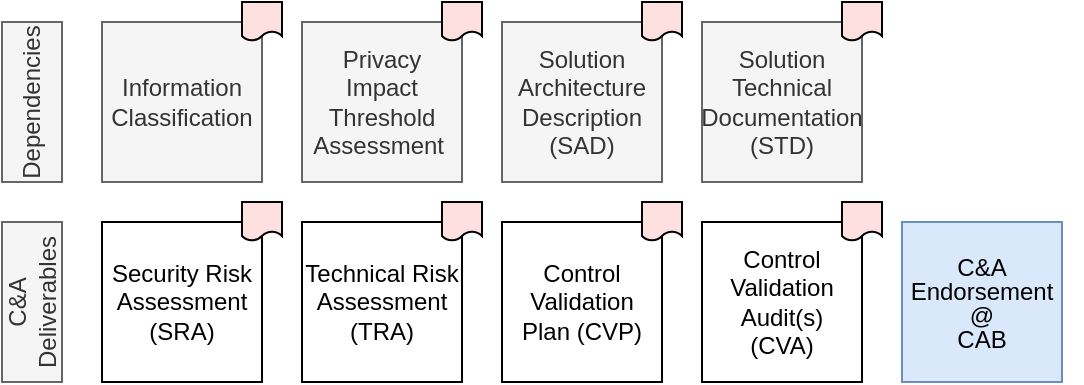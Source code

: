 <mxfile version="18.0.2" type="google"><diagram id="wAorXBvNSPtiBReaVkp6" name="ITC/OIS Deliverables"><mxGraphModel grid="1" page="1" gridSize="10" guides="1" tooltips="1" connect="1" arrows="1" fold="1" pageScale="1" pageWidth="827" pageHeight="1169" math="0" shadow="0"><root><mxCell id="0"/><mxCell id="1" parent="0"/><mxCell id="DV68vG0Yj-6mlaxvZKHR-1" value="Security Risk Assessment (SRA)" style="rounded=0;whiteSpace=wrap;html=1;" vertex="1" parent="1"><mxGeometry x="170" y="260" width="80" height="80" as="geometry"/></mxCell><mxCell id="DV68vG0Yj-6mlaxvZKHR-2" value="Technical Risk Assessment&lt;br&gt;(TRA)" style="rounded=0;whiteSpace=wrap;html=1;" vertex="1" parent="1"><mxGeometry x="270" y="260" width="80" height="80" as="geometry"/></mxCell><mxCell id="DV68vG0Yj-6mlaxvZKHR-3" value="Solution Technical Documentation (STD)" style="rounded=0;whiteSpace=wrap;html=1;fontColor=#333333;strokeColor=#666666;fillColor=#f5f5f5;" vertex="1" parent="1"><mxGeometry x="470" y="160" width="80" height="80" as="geometry"/></mxCell><mxCell id="DV68vG0Yj-6mlaxvZKHR-4" value="&lt;p style=&quot;line-height: 100%&quot;&gt;C&amp;amp;A Endorsement&lt;br&gt;@ &lt;br&gt;CAB&lt;/p&gt;" style="rounded=0;whiteSpace=wrap;html=1;fillColor=#dae8fc;strokeColor=#6c8ebf;" vertex="1" parent="1"><mxGeometry x="570" y="260" width="80" height="80" as="geometry"/></mxCell><mxCell id="DV68vG0Yj-6mlaxvZKHR-5" value="" style="shape=image;html=1;verticalAlign=top;verticalLabelPosition=bottom;labelBackgroundColor=#ffffff;imageAspect=0;aspect=fixed;image=https://cdn0.iconfinder.com/data/icons/small-n-flat/24/678134-sign-check-128.png" vertex="1" parent="1"><mxGeometry x="640" y="250" width="20" height="20" as="geometry"/></mxCell><mxCell id="DV68vG0Yj-6mlaxvZKHR-6" value="" style="html=1;outlineConnect=0;whiteSpace=wrap;fillColor=#ffe0e0;shape=mxgraph.archimate.representation" vertex="1" parent="1"><mxGeometry x="240" y="250" width="20" height="20" as="geometry"/></mxCell><mxCell id="DV68vG0Yj-6mlaxvZKHR-7" value="" style="html=1;outlineConnect=0;whiteSpace=wrap;fillColor=#ffe0e0;shape=mxgraph.archimate.representation" vertex="1" parent="1"><mxGeometry x="340" y="250" width="20" height="20" as="geometry"/></mxCell><mxCell id="DV68vG0Yj-6mlaxvZKHR-8" value="" style="html=1;outlineConnect=0;whiteSpace=wrap;fillColor=#ffe0e0;shape=mxgraph.archimate.representation" vertex="1" parent="1"><mxGeometry x="540" y="150" width="20" height="20" as="geometry"/></mxCell><mxCell id="DV68vG0Yj-6mlaxvZKHR-9" value="C&amp;amp;A Deliverables" style="rounded=0;whiteSpace=wrap;html=1;horizontal=0;fillColor=#f5f5f5;strokeColor=#666666;fontColor=#333333;" vertex="1" parent="1"><mxGeometry x="120" y="260" width="30" height="80" as="geometry"/></mxCell><mxCell id="DV68vG0Yj-6mlaxvZKHR-10" value="Solution Architecture Description&lt;br&gt;(SAD)" style="rounded=0;whiteSpace=wrap;html=1;fontColor=#333333;strokeColor=#666666;fillColor=#f5f5f5;" vertex="1" parent="1"><mxGeometry x="370" y="160" width="80" height="80" as="geometry"/></mxCell><mxCell id="DV68vG0Yj-6mlaxvZKHR-11" value="" style="html=1;outlineConnect=0;whiteSpace=wrap;fillColor=#ffe0e0;shape=mxgraph.archimate.representation" vertex="1" parent="1"><mxGeometry x="440" y="150" width="20" height="20" as="geometry"/></mxCell><mxCell id="DV68vG0Yj-6mlaxvZKHR-12" value="Dependencies" style="rounded=0;whiteSpace=wrap;html=1;horizontal=0;fillColor=#f5f5f5;strokeColor=#666666;fontColor=#333333;" vertex="1" parent="1"><mxGeometry x="120" y="160" width="30" height="80" as="geometry"/></mxCell><mxCell id="DV68vG0Yj-6mlaxvZKHR-13" value="Information Classification" style="rounded=0;whiteSpace=wrap;html=1;fontColor=#333333;strokeColor=#666666;fillColor=#f5f5f5;" vertex="1" parent="1"><mxGeometry x="170" y="160" width="80" height="80" as="geometry"/></mxCell><mxCell id="DV68vG0Yj-6mlaxvZKHR-14" value="" style="html=1;outlineConnect=0;whiteSpace=wrap;fillColor=#ffe0e0;shape=mxgraph.archimate.representation" vertex="1" parent="1"><mxGeometry x="240" y="150" width="20" height="20" as="geometry"/></mxCell><mxCell id="DV68vG0Yj-6mlaxvZKHR-15" value="Privacy Impact Threshold&lt;br&gt;Assessment&amp;nbsp;" style="rounded=0;whiteSpace=wrap;html=1;fontColor=#333333;strokeColor=#666666;fillColor=#f5f5f5;" vertex="1" parent="1"><mxGeometry x="270" y="160" width="80" height="80" as="geometry"/></mxCell><mxCell id="DV68vG0Yj-6mlaxvZKHR-16" value="" style="html=1;outlineConnect=0;whiteSpace=wrap;fillColor=#ffe0e0;shape=mxgraph.archimate.representation" vertex="1" parent="1"><mxGeometry x="340" y="150" width="20" height="20" as="geometry"/></mxCell><mxCell id="DV68vG0Yj-6mlaxvZKHR-17" value="Control Validation Plan (CVP)" style="rounded=0;whiteSpace=wrap;html=1;" vertex="1" parent="1"><mxGeometry x="370" y="260" width="80" height="80" as="geometry"/></mxCell><mxCell id="DV68vG0Yj-6mlaxvZKHR-18" value="" style="html=1;outlineConnect=0;whiteSpace=wrap;fillColor=#ffe0e0;shape=mxgraph.archimate.representation" vertex="1" parent="1"><mxGeometry x="440" y="250" width="20" height="20" as="geometry"/></mxCell><mxCell id="DV68vG0Yj-6mlaxvZKHR-19" value="Control Validation Audit(s) &lt;br&gt;(CVA)" style="rounded=0;whiteSpace=wrap;html=1;" vertex="1" parent="1"><mxGeometry x="470" y="260" width="80" height="80" as="geometry"/></mxCell><mxCell id="DV68vG0Yj-6mlaxvZKHR-20" value="" style="html=1;outlineConnect=0;whiteSpace=wrap;fillColor=#ffe0e0;shape=mxgraph.archimate.representation" vertex="1" parent="1"><mxGeometry x="540" y="250" width="20" height="20" as="geometry"/></mxCell></root></mxGraphModel></diagram></mxfile>
